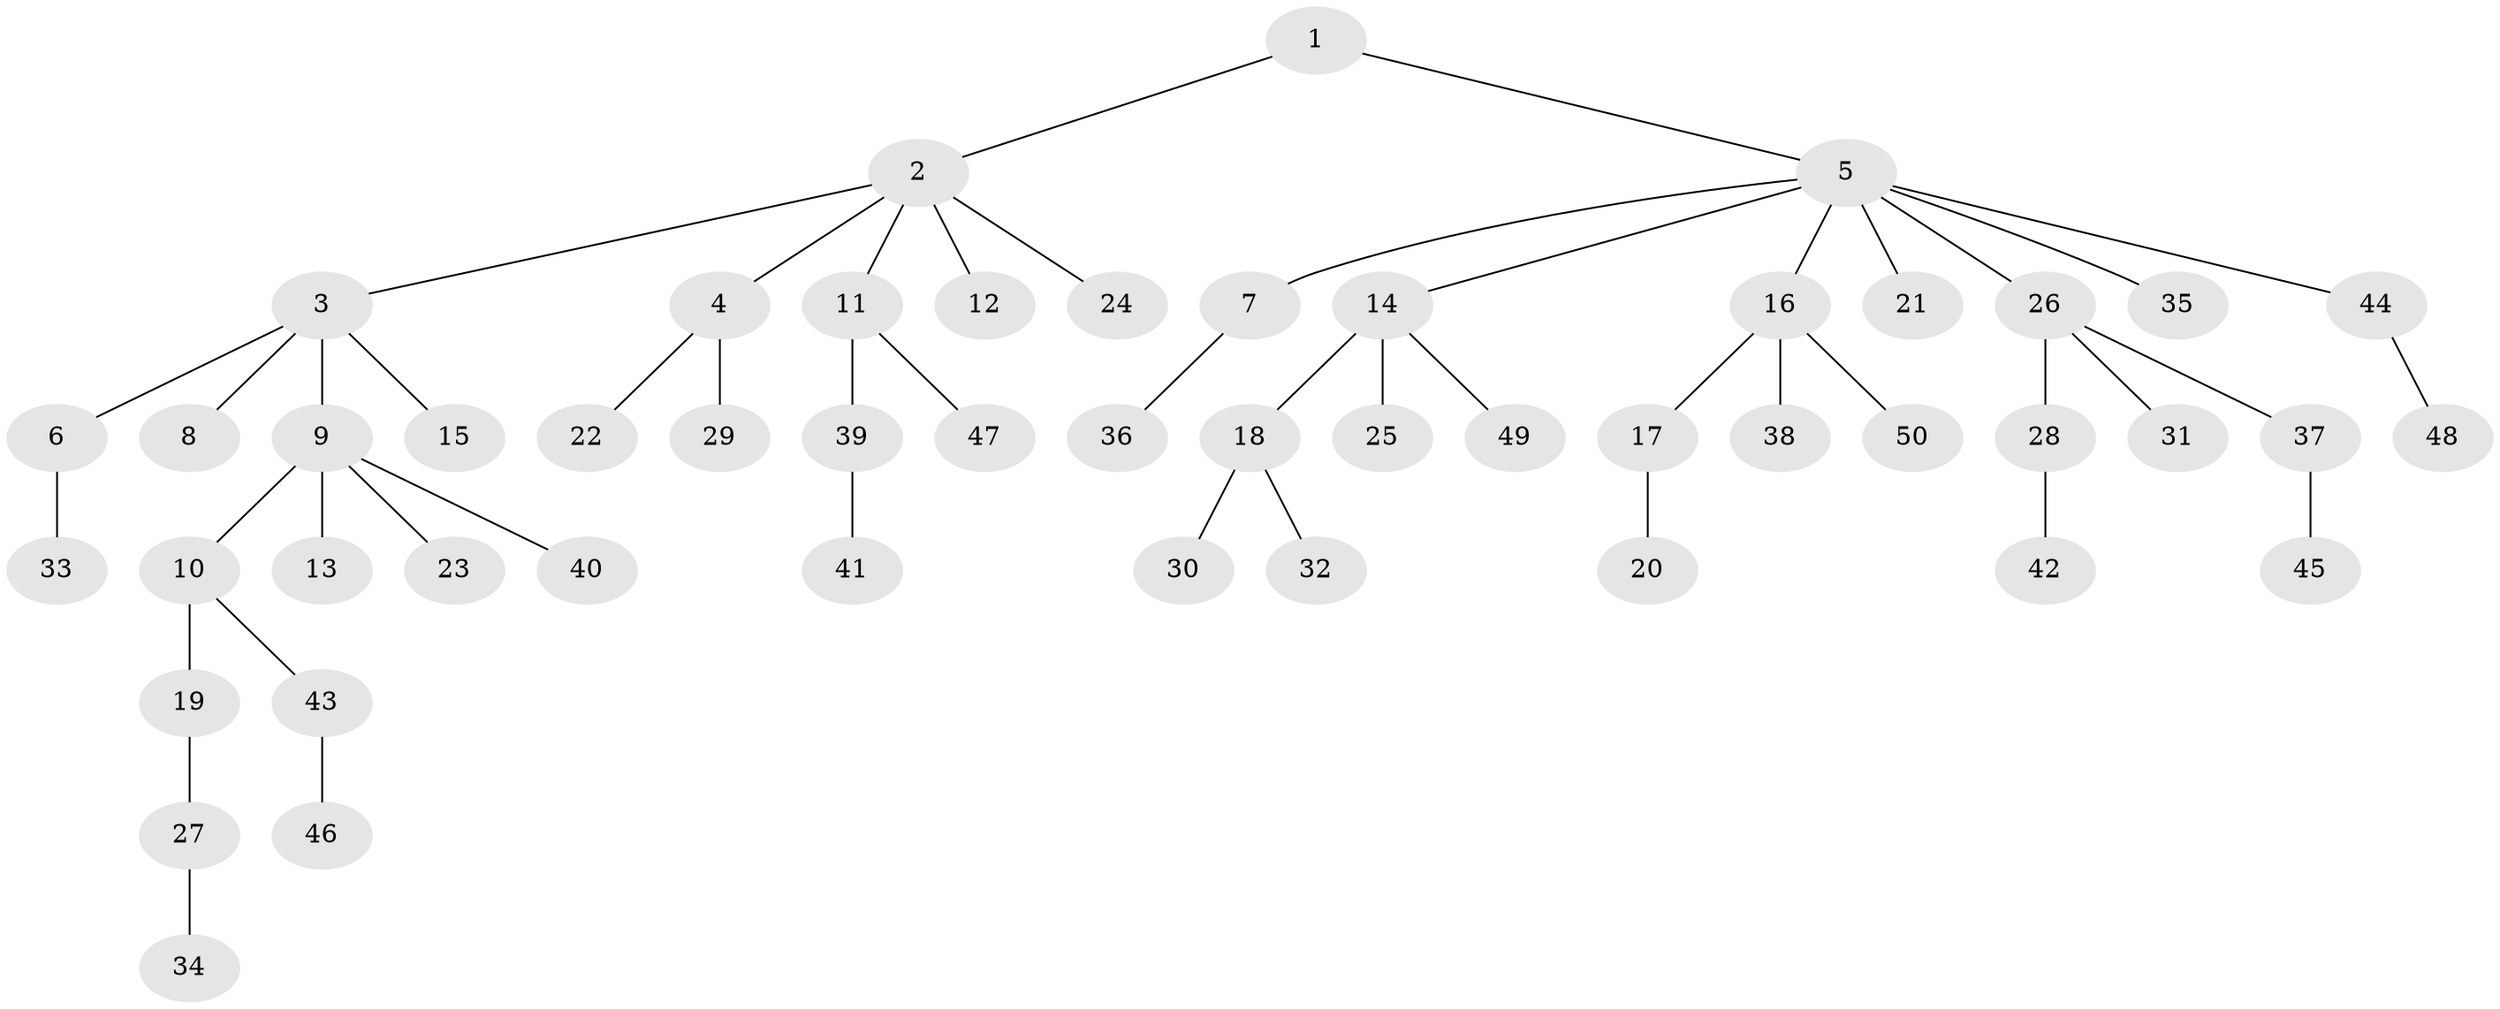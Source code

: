// original degree distribution, {3: 0.09090909090909091, 7: 0.010101010101010102, 9: 0.020202020202020204, 4: 0.06060606060606061, 2: 0.30303030303030304, 1: 0.494949494949495, 6: 0.010101010101010102, 5: 0.010101010101010102}
// Generated by graph-tools (version 1.1) at 2025/37/03/09/25 02:37:01]
// undirected, 50 vertices, 49 edges
graph export_dot {
graph [start="1"]
  node [color=gray90,style=filled];
  1;
  2;
  3;
  4;
  5;
  6;
  7;
  8;
  9;
  10;
  11;
  12;
  13;
  14;
  15;
  16;
  17;
  18;
  19;
  20;
  21;
  22;
  23;
  24;
  25;
  26;
  27;
  28;
  29;
  30;
  31;
  32;
  33;
  34;
  35;
  36;
  37;
  38;
  39;
  40;
  41;
  42;
  43;
  44;
  45;
  46;
  47;
  48;
  49;
  50;
  1 -- 2 [weight=1.0];
  1 -- 5 [weight=1.0];
  2 -- 3 [weight=1.0];
  2 -- 4 [weight=1.0];
  2 -- 11 [weight=1.0];
  2 -- 12 [weight=1.0];
  2 -- 24 [weight=1.0];
  3 -- 6 [weight=1.0];
  3 -- 8 [weight=1.0];
  3 -- 9 [weight=4.0];
  3 -- 15 [weight=1.0];
  4 -- 22 [weight=1.0];
  4 -- 29 [weight=1.0];
  5 -- 7 [weight=1.0];
  5 -- 14 [weight=1.0];
  5 -- 16 [weight=1.0];
  5 -- 21 [weight=1.0];
  5 -- 26 [weight=1.0];
  5 -- 35 [weight=1.0];
  5 -- 44 [weight=1.0];
  6 -- 33 [weight=1.0];
  7 -- 36 [weight=1.0];
  9 -- 10 [weight=1.0];
  9 -- 13 [weight=1.0];
  9 -- 23 [weight=1.0];
  9 -- 40 [weight=1.0];
  10 -- 19 [weight=2.0];
  10 -- 43 [weight=1.0];
  11 -- 39 [weight=1.0];
  11 -- 47 [weight=1.0];
  14 -- 18 [weight=1.0];
  14 -- 25 [weight=2.0];
  14 -- 49 [weight=1.0];
  16 -- 17 [weight=1.0];
  16 -- 38 [weight=1.0];
  16 -- 50 [weight=1.0];
  17 -- 20 [weight=2.0];
  18 -- 30 [weight=1.0];
  18 -- 32 [weight=1.0];
  19 -- 27 [weight=1.0];
  26 -- 28 [weight=1.0];
  26 -- 31 [weight=1.0];
  26 -- 37 [weight=1.0];
  27 -- 34 [weight=1.0];
  28 -- 42 [weight=1.0];
  37 -- 45 [weight=1.0];
  39 -- 41 [weight=3.0];
  43 -- 46 [weight=2.0];
  44 -- 48 [weight=1.0];
}
